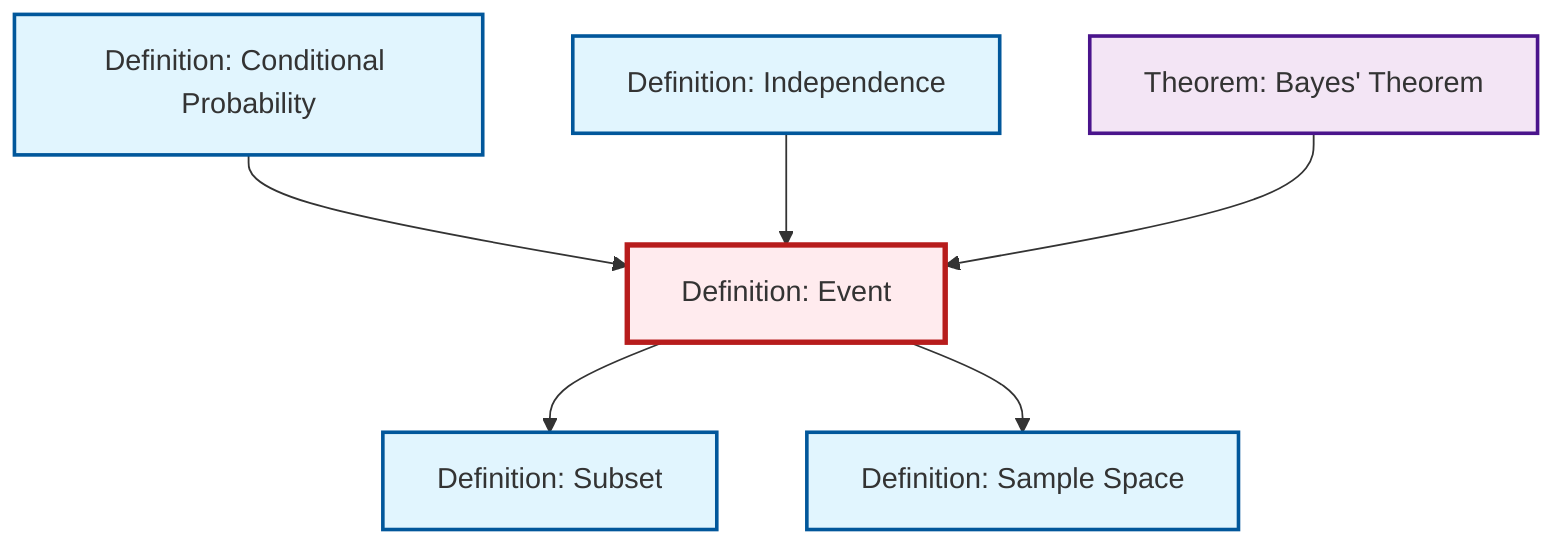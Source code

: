 graph TD
    classDef definition fill:#e1f5fe,stroke:#01579b,stroke-width:2px
    classDef theorem fill:#f3e5f5,stroke:#4a148c,stroke-width:2px
    classDef axiom fill:#fff3e0,stroke:#e65100,stroke-width:2px
    classDef example fill:#e8f5e9,stroke:#1b5e20,stroke-width:2px
    classDef current fill:#ffebee,stroke:#b71c1c,stroke-width:3px
    thm-bayes["Theorem: Bayes' Theorem"]:::theorem
    def-subset["Definition: Subset"]:::definition
    def-event["Definition: Event"]:::definition
    def-conditional-probability["Definition: Conditional Probability"]:::definition
    def-independence["Definition: Independence"]:::definition
    def-sample-space["Definition: Sample Space"]:::definition
    def-conditional-probability --> def-event
    def-independence --> def-event
    def-event --> def-subset
    def-event --> def-sample-space
    thm-bayes --> def-event
    class def-event current